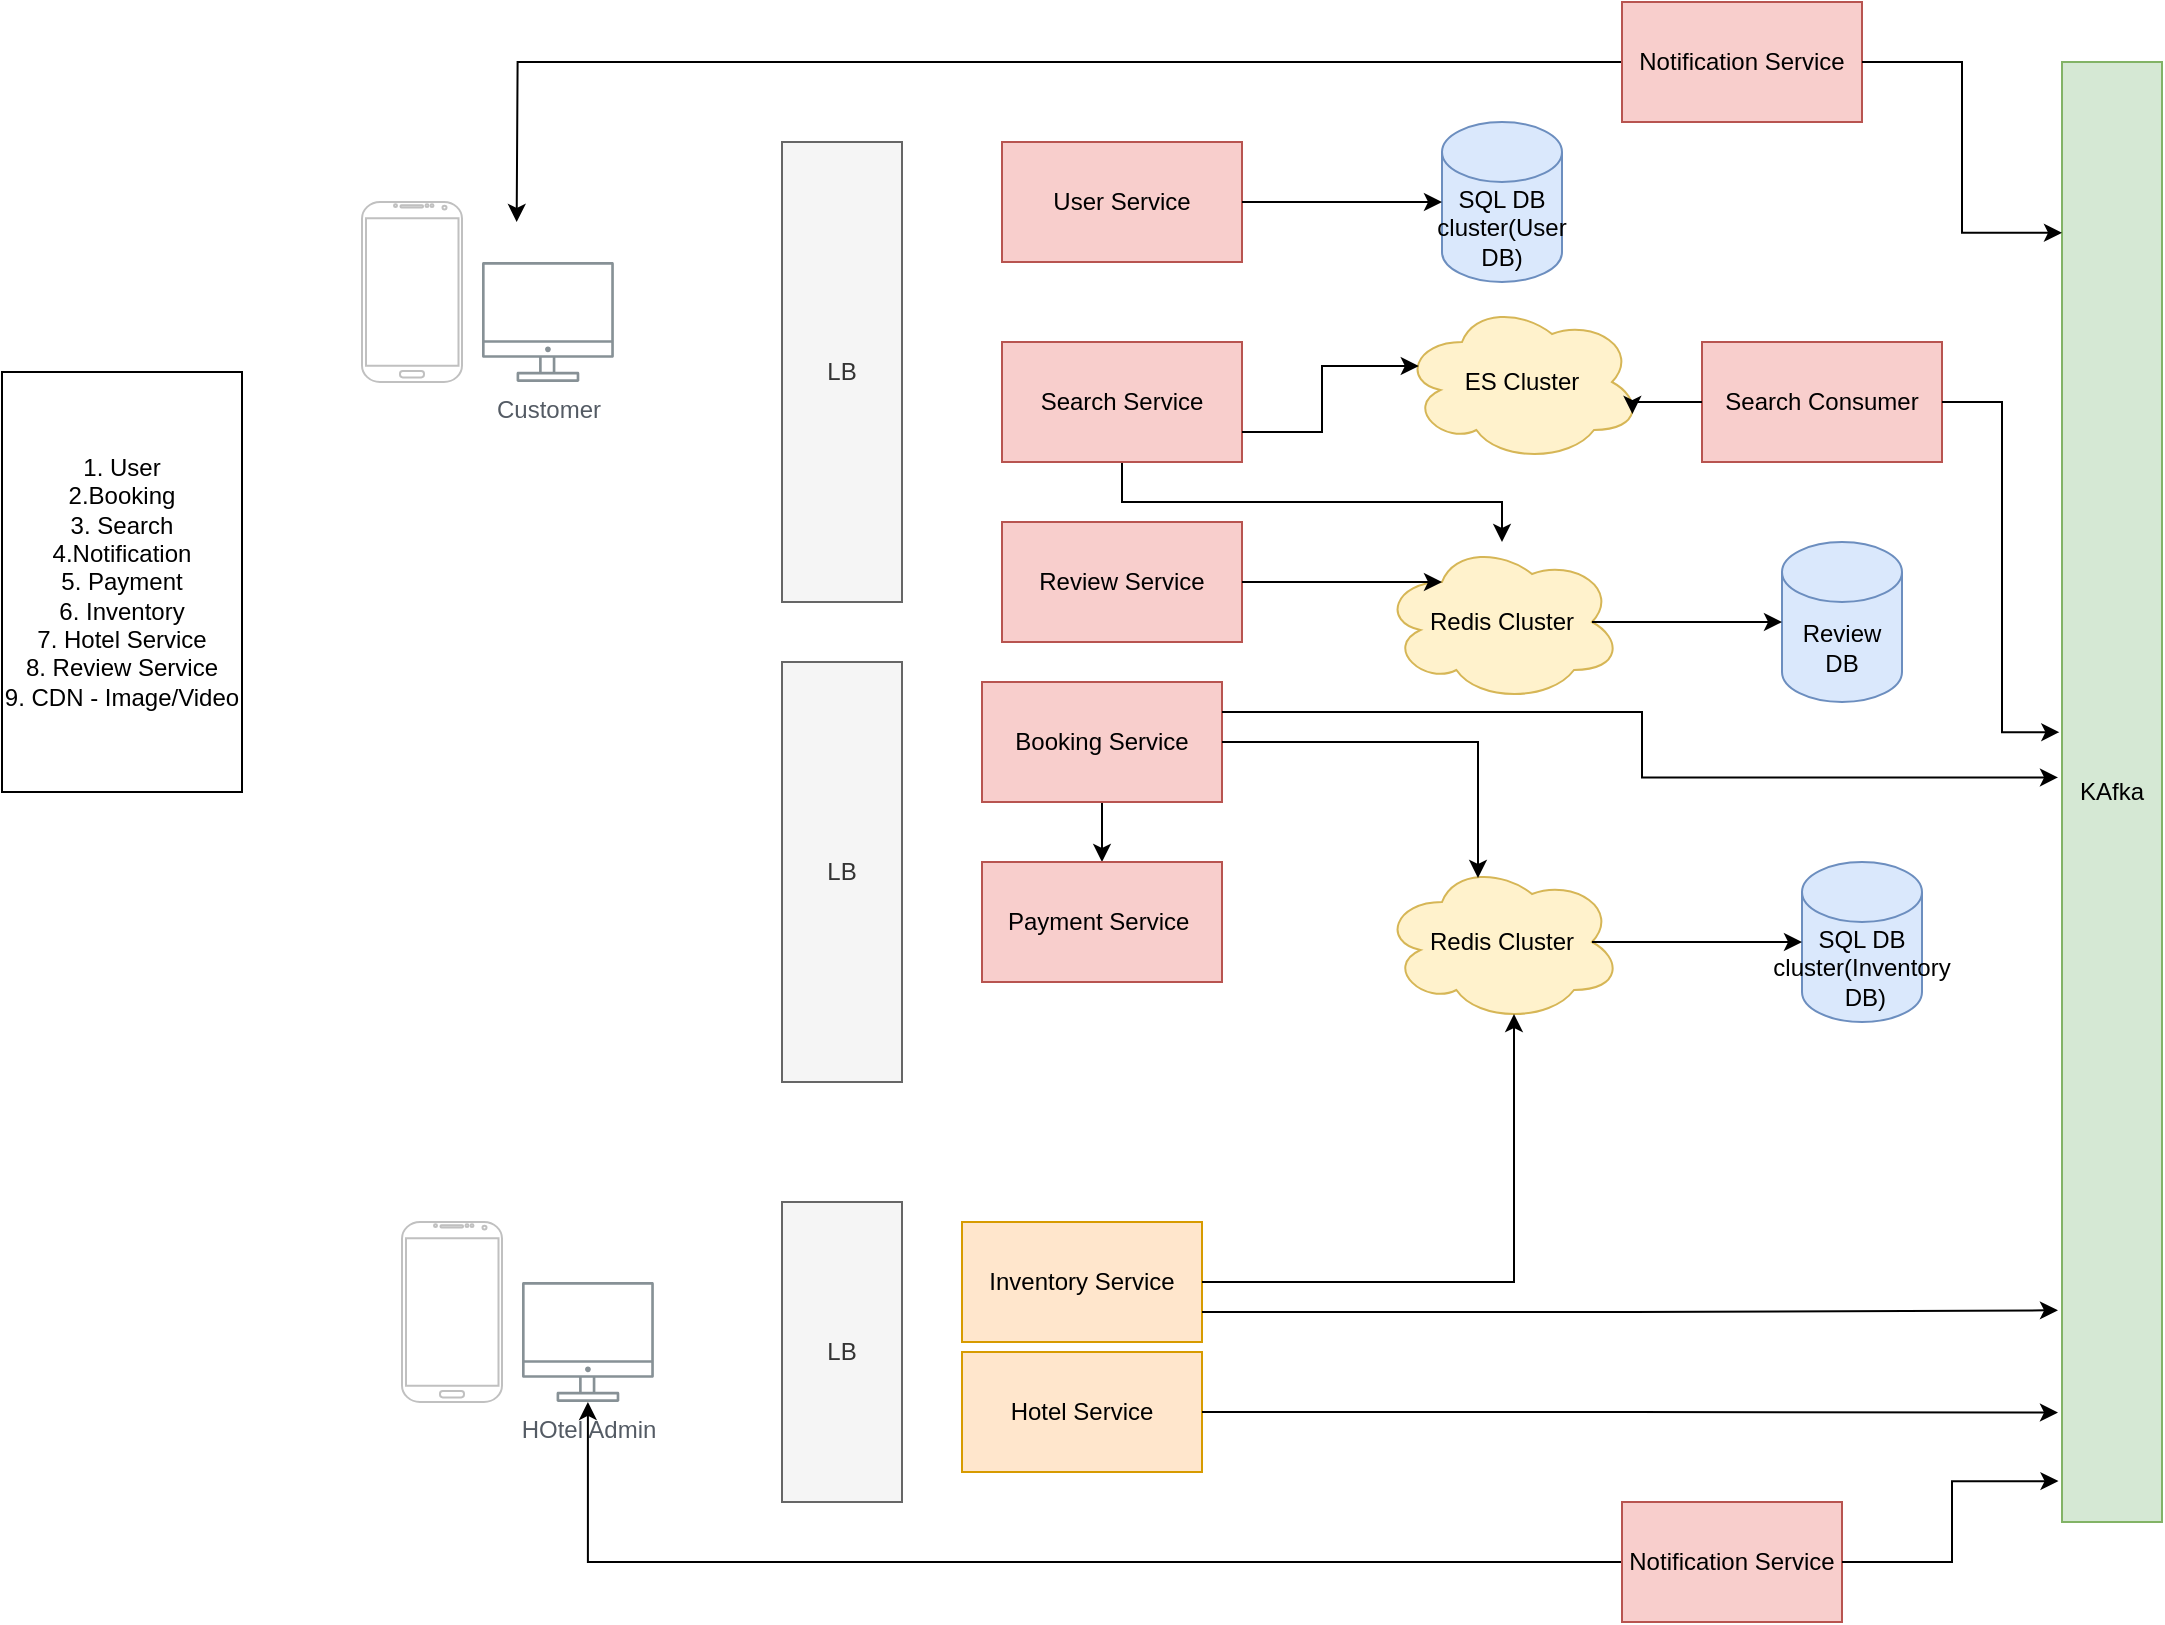 <mxfile version="22.1.18" type="github">
  <diagram name="Page-1" id="1y0Lt7-OOQbpv-a5dl2u">
    <mxGraphModel dx="3736" dy="696" grid="1" gridSize="10" guides="1" tooltips="1" connect="1" arrows="1" fold="1" page="1" pageScale="1" pageWidth="850" pageHeight="1100" math="0" shadow="0">
      <root>
        <mxCell id="0" />
        <mxCell id="1" parent="0" />
        <mxCell id="HV5neGClS2xwhYB9-4MU-83" value="Customer" style="sketch=0;outlineConnect=0;gradientColor=none;fontColor=#545B64;strokeColor=none;fillColor=#879196;dashed=0;verticalLabelPosition=bottom;verticalAlign=top;align=center;html=1;fontSize=12;fontStyle=0;aspect=fixed;shape=mxgraph.aws4.illustration_desktop;pointerEvents=1" parent="1" vertex="1">
          <mxGeometry x="-1620" y="140" width="65.93" height="60" as="geometry" />
        </mxCell>
        <mxCell id="HV5neGClS2xwhYB9-4MU-84" value="" style="verticalLabelPosition=bottom;verticalAlign=top;html=1;shadow=0;dashed=0;strokeWidth=1;shape=mxgraph.android.phone2;strokeColor=#c0c0c0;" parent="1" vertex="1">
          <mxGeometry x="-1680" y="110" width="50" height="90" as="geometry" />
        </mxCell>
        <mxCell id="HV5neGClS2xwhYB9-4MU-85" value="LB" style="rounded=0;whiteSpace=wrap;html=1;fillColor=#f5f5f5;fontColor=#333333;strokeColor=#666666;" parent="1" vertex="1">
          <mxGeometry x="-1470" y="80" width="60" height="230" as="geometry" />
        </mxCell>
        <mxCell id="HV5neGClS2xwhYB9-4MU-86" value="User Service" style="rounded=0;whiteSpace=wrap;html=1;fillColor=#f8cecc;strokeColor=#b85450;" parent="1" vertex="1">
          <mxGeometry x="-1360" y="80" width="120" height="60" as="geometry" />
        </mxCell>
        <mxCell id="HV5neGClS2xwhYB9-4MU-121" style="edgeStyle=orthogonalEdgeStyle;rounded=0;orthogonalLoop=1;jettySize=auto;html=1;exitX=0.5;exitY=1;exitDx=0;exitDy=0;" parent="1" source="HV5neGClS2xwhYB9-4MU-87" target="HV5neGClS2xwhYB9-4MU-120" edge="1">
          <mxGeometry relative="1" as="geometry" />
        </mxCell>
        <mxCell id="HV5neGClS2xwhYB9-4MU-87" value="Search Service" style="rounded=0;whiteSpace=wrap;html=1;fillColor=#f8cecc;strokeColor=#b85450;" parent="1" vertex="1">
          <mxGeometry x="-1360" y="180" width="120" height="60" as="geometry" />
        </mxCell>
        <mxCell id="HV5neGClS2xwhYB9-4MU-88" value="SQL DB cluster(User DB)" style="shape=cylinder3;whiteSpace=wrap;html=1;boundedLbl=1;backgroundOutline=1;size=15;fillColor=#dae8fc;strokeColor=#6c8ebf;" parent="1" vertex="1">
          <mxGeometry x="-1140" y="70" width="60" height="80" as="geometry" />
        </mxCell>
        <mxCell id="HV5neGClS2xwhYB9-4MU-89" value="ES Cluster" style="ellipse;shape=cloud;whiteSpace=wrap;html=1;fillColor=#fff2cc;strokeColor=#d6b656;" parent="1" vertex="1">
          <mxGeometry x="-1160" y="160" width="120" height="80" as="geometry" />
        </mxCell>
        <mxCell id="HV5neGClS2xwhYB9-4MU-90" value="KAfka" style="rounded=0;whiteSpace=wrap;html=1;fillColor=#d5e8d4;strokeColor=#82b366;" parent="1" vertex="1">
          <mxGeometry x="-830" y="40" width="50" height="730" as="geometry" />
        </mxCell>
        <mxCell id="HV5neGClS2xwhYB9-4MU-91" value="Search Consumer" style="rounded=0;whiteSpace=wrap;html=1;fillColor=#f8cecc;strokeColor=#b85450;" parent="1" vertex="1">
          <mxGeometry x="-1010" y="180" width="120" height="60" as="geometry" />
        </mxCell>
        <mxCell id="HV5neGClS2xwhYB9-4MU-94" style="edgeStyle=orthogonalEdgeStyle;rounded=0;orthogonalLoop=1;jettySize=auto;html=1;exitX=1;exitY=0.75;exitDx=0;exitDy=0;entryX=0.07;entryY=0.4;entryDx=0;entryDy=0;entryPerimeter=0;" parent="1" source="HV5neGClS2xwhYB9-4MU-87" target="HV5neGClS2xwhYB9-4MU-89" edge="1">
          <mxGeometry relative="1" as="geometry" />
        </mxCell>
        <mxCell id="HV5neGClS2xwhYB9-4MU-95" value="LB" style="rounded=0;whiteSpace=wrap;html=1;fillColor=#f5f5f5;fontColor=#333333;strokeColor=#666666;" parent="1" vertex="1">
          <mxGeometry x="-1470" y="340" width="60" height="210" as="geometry" />
        </mxCell>
        <mxCell id="HV5neGClS2xwhYB9-4MU-98" style="edgeStyle=orthogonalEdgeStyle;rounded=0;orthogonalLoop=1;jettySize=auto;html=1;exitX=0.5;exitY=1;exitDx=0;exitDy=0;entryX=0.5;entryY=0;entryDx=0;entryDy=0;" parent="1" source="HV5neGClS2xwhYB9-4MU-96" target="HV5neGClS2xwhYB9-4MU-97" edge="1">
          <mxGeometry relative="1" as="geometry" />
        </mxCell>
        <mxCell id="HV5neGClS2xwhYB9-4MU-96" value="Booking Service" style="rounded=0;whiteSpace=wrap;html=1;fillColor=#f8cecc;strokeColor=#b85450;" parent="1" vertex="1">
          <mxGeometry x="-1370" y="350" width="120" height="60" as="geometry" />
        </mxCell>
        <mxCell id="HV5neGClS2xwhYB9-4MU-97" value="Payment Service&amp;nbsp;" style="rounded=0;whiteSpace=wrap;html=1;fillColor=#f8cecc;strokeColor=#b85450;" parent="1" vertex="1">
          <mxGeometry x="-1370" y="440" width="120" height="60" as="geometry" />
        </mxCell>
        <mxCell id="HV5neGClS2xwhYB9-4MU-100" value="SQL DB cluster(Inventory&lt;br&gt;&amp;nbsp;DB)" style="shape=cylinder3;whiteSpace=wrap;html=1;boundedLbl=1;backgroundOutline=1;size=15;fillColor=#dae8fc;strokeColor=#6c8ebf;" parent="1" vertex="1">
          <mxGeometry x="-960" y="440" width="60" height="80" as="geometry" />
        </mxCell>
        <mxCell id="HV5neGClS2xwhYB9-4MU-103" value="LB" style="rounded=0;whiteSpace=wrap;html=1;fillColor=#f5f5f5;fontColor=#333333;strokeColor=#666666;" parent="1" vertex="1">
          <mxGeometry x="-1470" y="610" width="60" height="150" as="geometry" />
        </mxCell>
        <mxCell id="HV5neGClS2xwhYB9-4MU-104" value="Inventory Service" style="rounded=0;whiteSpace=wrap;html=1;fillColor=#ffe6cc;strokeColor=#d79b00;" parent="1" vertex="1">
          <mxGeometry x="-1380" y="620" width="120" height="60" as="geometry" />
        </mxCell>
        <mxCell id="HV5neGClS2xwhYB9-4MU-105" value="Hotel Service" style="rounded=0;whiteSpace=wrap;html=1;fillColor=#ffe6cc;strokeColor=#d79b00;" parent="1" vertex="1">
          <mxGeometry x="-1380" y="685" width="120" height="60" as="geometry" />
        </mxCell>
        <mxCell id="HV5neGClS2xwhYB9-4MU-106" value="Redis Cluster" style="ellipse;shape=cloud;whiteSpace=wrap;html=1;fillColor=#fff2cc;strokeColor=#d6b656;" parent="1" vertex="1">
          <mxGeometry x="-1170" y="440" width="120" height="80" as="geometry" />
        </mxCell>
        <mxCell id="HV5neGClS2xwhYB9-4MU-108" style="edgeStyle=orthogonalEdgeStyle;rounded=0;orthogonalLoop=1;jettySize=auto;html=1;exitX=1;exitY=0.5;exitDx=0;exitDy=0;entryX=0.55;entryY=0.95;entryDx=0;entryDy=0;entryPerimeter=0;" parent="1" source="HV5neGClS2xwhYB9-4MU-104" target="HV5neGClS2xwhYB9-4MU-106" edge="1">
          <mxGeometry relative="1" as="geometry" />
        </mxCell>
        <mxCell id="HV5neGClS2xwhYB9-4MU-114" style="edgeStyle=orthogonalEdgeStyle;rounded=0;orthogonalLoop=1;jettySize=auto;html=1;exitX=0;exitY=0.5;exitDx=0;exitDy=0;" parent="1" source="HV5neGClS2xwhYB9-4MU-112" edge="1">
          <mxGeometry relative="1" as="geometry">
            <mxPoint x="-1602.667" y="120" as="targetPoint" />
          </mxGeometry>
        </mxCell>
        <mxCell id="HV5neGClS2xwhYB9-4MU-112" value="Notification Service" style="rounded=0;whiteSpace=wrap;html=1;fillColor=#f8cecc;strokeColor=#b85450;" parent="1" vertex="1">
          <mxGeometry x="-1050" y="10" width="120" height="60" as="geometry" />
        </mxCell>
        <mxCell id="HV5neGClS2xwhYB9-4MU-113" style="edgeStyle=orthogonalEdgeStyle;rounded=0;orthogonalLoop=1;jettySize=auto;html=1;exitX=1;exitY=0.5;exitDx=0;exitDy=0;entryX=0;entryY=0.117;entryDx=0;entryDy=0;entryPerimeter=0;" parent="1" source="HV5neGClS2xwhYB9-4MU-112" target="HV5neGClS2xwhYB9-4MU-90" edge="1">
          <mxGeometry relative="1" as="geometry" />
        </mxCell>
        <mxCell id="HV5neGClS2xwhYB9-4MU-115" style="edgeStyle=orthogonalEdgeStyle;rounded=0;orthogonalLoop=1;jettySize=auto;html=1;exitX=1;exitY=0.5;exitDx=0;exitDy=0;entryX=0;entryY=0.5;entryDx=0;entryDy=0;entryPerimeter=0;" parent="1" source="HV5neGClS2xwhYB9-4MU-86" target="HV5neGClS2xwhYB9-4MU-88" edge="1">
          <mxGeometry relative="1" as="geometry" />
        </mxCell>
        <mxCell id="HV5neGClS2xwhYB9-4MU-116" value="HOtel Admin" style="sketch=0;outlineConnect=0;gradientColor=none;fontColor=#545B64;strokeColor=none;fillColor=#879196;dashed=0;verticalLabelPosition=bottom;verticalAlign=top;align=center;html=1;fontSize=12;fontStyle=0;aspect=fixed;shape=mxgraph.aws4.illustration_desktop;pointerEvents=1" parent="1" vertex="1">
          <mxGeometry x="-1600" y="650" width="65.93" height="60" as="geometry" />
        </mxCell>
        <mxCell id="HV5neGClS2xwhYB9-4MU-117" value="" style="verticalLabelPosition=bottom;verticalAlign=top;html=1;shadow=0;dashed=0;strokeWidth=1;shape=mxgraph.android.phone2;strokeColor=#c0c0c0;" parent="1" vertex="1">
          <mxGeometry x="-1660" y="620" width="50" height="90" as="geometry" />
        </mxCell>
        <mxCell id="HV5neGClS2xwhYB9-4MU-119" style="edgeStyle=orthogonalEdgeStyle;rounded=0;orthogonalLoop=1;jettySize=auto;html=1;exitX=0;exitY=0.5;exitDx=0;exitDy=0;entryX=0.96;entryY=0.7;entryDx=0;entryDy=0;entryPerimeter=0;" parent="1" source="HV5neGClS2xwhYB9-4MU-91" target="HV5neGClS2xwhYB9-4MU-89" edge="1">
          <mxGeometry relative="1" as="geometry" />
        </mxCell>
        <mxCell id="HV5neGClS2xwhYB9-4MU-120" value="Redis Cluster" style="ellipse;shape=cloud;whiteSpace=wrap;html=1;fillColor=#fff2cc;strokeColor=#d6b656;" parent="1" vertex="1">
          <mxGeometry x="-1170" y="280" width="120" height="80" as="geometry" />
        </mxCell>
        <mxCell id="HV5neGClS2xwhYB9-4MU-122" value="Review Service" style="rounded=0;whiteSpace=wrap;html=1;fillColor=#f8cecc;strokeColor=#b85450;" parent="1" vertex="1">
          <mxGeometry x="-1360" y="270" width="120" height="60" as="geometry" />
        </mxCell>
        <mxCell id="HV5neGClS2xwhYB9-4MU-123" style="edgeStyle=orthogonalEdgeStyle;rounded=0;orthogonalLoop=1;jettySize=auto;html=1;exitX=1;exitY=0.5;exitDx=0;exitDy=0;entryX=0.25;entryY=0.25;entryDx=0;entryDy=0;entryPerimeter=0;" parent="1" source="HV5neGClS2xwhYB9-4MU-122" target="HV5neGClS2xwhYB9-4MU-120" edge="1">
          <mxGeometry relative="1" as="geometry" />
        </mxCell>
        <mxCell id="HV5neGClS2xwhYB9-4MU-124" style="edgeStyle=orthogonalEdgeStyle;rounded=0;orthogonalLoop=1;jettySize=auto;html=1;exitX=1;exitY=0.5;exitDx=0;exitDy=0;entryX=-0.027;entryY=0.459;entryDx=0;entryDy=0;entryPerimeter=0;" parent="1" source="HV5neGClS2xwhYB9-4MU-91" target="HV5neGClS2xwhYB9-4MU-90" edge="1">
          <mxGeometry relative="1" as="geometry" />
        </mxCell>
        <mxCell id="HV5neGClS2xwhYB9-4MU-125" style="edgeStyle=orthogonalEdgeStyle;rounded=0;orthogonalLoop=1;jettySize=auto;html=1;exitX=1;exitY=0.25;exitDx=0;exitDy=0;entryX=-0.04;entryY=0.49;entryDx=0;entryDy=0;entryPerimeter=0;" parent="1" source="HV5neGClS2xwhYB9-4MU-96" target="HV5neGClS2xwhYB9-4MU-90" edge="1">
          <mxGeometry relative="1" as="geometry" />
        </mxCell>
        <mxCell id="HV5neGClS2xwhYB9-4MU-126" style="edgeStyle=orthogonalEdgeStyle;rounded=0;orthogonalLoop=1;jettySize=auto;html=1;exitX=1;exitY=0.75;exitDx=0;exitDy=0;entryX=-0.04;entryY=0.855;entryDx=0;entryDy=0;entryPerimeter=0;" parent="1" source="HV5neGClS2xwhYB9-4MU-104" target="HV5neGClS2xwhYB9-4MU-90" edge="1">
          <mxGeometry relative="1" as="geometry" />
        </mxCell>
        <mxCell id="HV5neGClS2xwhYB9-4MU-127" style="edgeStyle=orthogonalEdgeStyle;rounded=0;orthogonalLoop=1;jettySize=auto;html=1;exitX=1;exitY=0.5;exitDx=0;exitDy=0;entryX=-0.04;entryY=0.925;entryDx=0;entryDy=0;entryPerimeter=0;" parent="1" source="HV5neGClS2xwhYB9-4MU-105" target="HV5neGClS2xwhYB9-4MU-90" edge="1">
          <mxGeometry relative="1" as="geometry" />
        </mxCell>
        <mxCell id="HV5neGClS2xwhYB9-4MU-128" style="edgeStyle=orthogonalEdgeStyle;rounded=0;orthogonalLoop=1;jettySize=auto;html=1;exitX=0.875;exitY=0.5;exitDx=0;exitDy=0;exitPerimeter=0;entryX=0;entryY=0.5;entryDx=0;entryDy=0;entryPerimeter=0;" parent="1" source="HV5neGClS2xwhYB9-4MU-106" target="HV5neGClS2xwhYB9-4MU-100" edge="1">
          <mxGeometry relative="1" as="geometry" />
        </mxCell>
        <mxCell id="HV5neGClS2xwhYB9-4MU-129" style="edgeStyle=orthogonalEdgeStyle;rounded=0;orthogonalLoop=1;jettySize=auto;html=1;exitX=1;exitY=0.5;exitDx=0;exitDy=0;entryX=0.4;entryY=0.1;entryDx=0;entryDy=0;entryPerimeter=0;" parent="1" source="HV5neGClS2xwhYB9-4MU-96" target="HV5neGClS2xwhYB9-4MU-106" edge="1">
          <mxGeometry relative="1" as="geometry" />
        </mxCell>
        <mxCell id="HV5neGClS2xwhYB9-4MU-130" value="Review DB" style="shape=cylinder3;whiteSpace=wrap;html=1;boundedLbl=1;backgroundOutline=1;size=15;fillColor=#dae8fc;strokeColor=#6c8ebf;" parent="1" vertex="1">
          <mxGeometry x="-970" y="280" width="60" height="80" as="geometry" />
        </mxCell>
        <mxCell id="HV5neGClS2xwhYB9-4MU-131" style="edgeStyle=orthogonalEdgeStyle;rounded=0;orthogonalLoop=1;jettySize=auto;html=1;exitX=0.875;exitY=0.5;exitDx=0;exitDy=0;exitPerimeter=0;entryX=0;entryY=0.5;entryDx=0;entryDy=0;entryPerimeter=0;" parent="1" source="HV5neGClS2xwhYB9-4MU-120" target="HV5neGClS2xwhYB9-4MU-130" edge="1">
          <mxGeometry relative="1" as="geometry" />
        </mxCell>
        <mxCell id="HV5neGClS2xwhYB9-4MU-134" style="edgeStyle=orthogonalEdgeStyle;rounded=0;orthogonalLoop=1;jettySize=auto;html=1;exitX=0;exitY=0.5;exitDx=0;exitDy=0;" parent="1" source="HV5neGClS2xwhYB9-4MU-132" target="HV5neGClS2xwhYB9-4MU-116" edge="1">
          <mxGeometry relative="1" as="geometry" />
        </mxCell>
        <mxCell id="HV5neGClS2xwhYB9-4MU-132" value="Notification Service" style="rounded=0;whiteSpace=wrap;html=1;fillColor=#f8cecc;strokeColor=#b85450;" parent="1" vertex="1">
          <mxGeometry x="-1050" y="760" width="110" height="60" as="geometry" />
        </mxCell>
        <mxCell id="HV5neGClS2xwhYB9-4MU-133" style="edgeStyle=orthogonalEdgeStyle;rounded=0;orthogonalLoop=1;jettySize=auto;html=1;exitX=1;exitY=0.5;exitDx=0;exitDy=0;entryX=-0.035;entryY=0.972;entryDx=0;entryDy=0;entryPerimeter=0;" parent="1" source="HV5neGClS2xwhYB9-4MU-132" target="HV5neGClS2xwhYB9-4MU-90" edge="1">
          <mxGeometry relative="1" as="geometry" />
        </mxCell>
        <mxCell id="BnIYZDRgwLbI4mHg7Vnh-1" value="1. User&lt;br&gt;2.Booking&lt;br&gt;3. Search&lt;br&gt;4.Notification&lt;br&gt;5. Payment&lt;br&gt;6. Inventory&lt;br&gt;7. Hotel Service&lt;br&gt;8. Review Service&lt;br&gt;9. CDN - Image/Video" style="rounded=0;whiteSpace=wrap;html=1;" vertex="1" parent="1">
          <mxGeometry x="-1860" y="195" width="120" height="210" as="geometry" />
        </mxCell>
      </root>
    </mxGraphModel>
  </diagram>
</mxfile>
